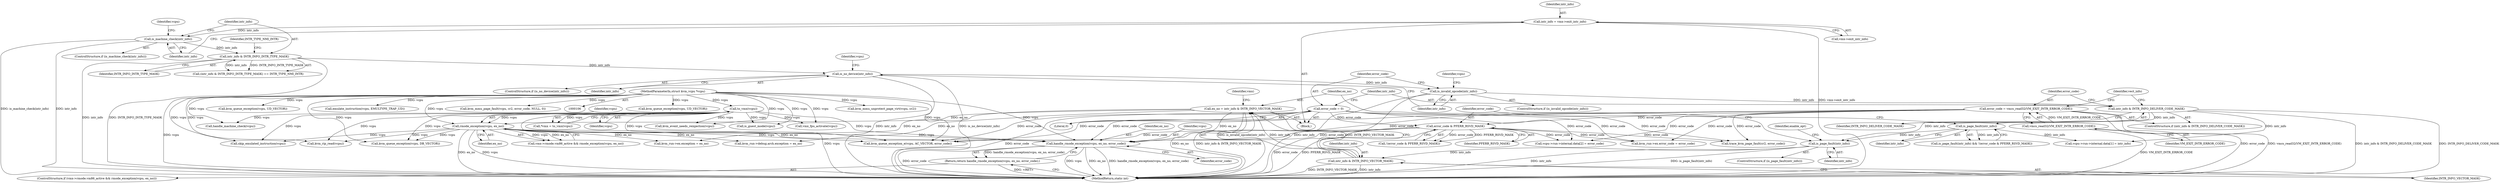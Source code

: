 digraph "0_linux_ef85b67385436ddc1998f45f1d6a210f935b3388@pointer" {
"1000314" [label="(Call,handle_rmode_exception(vcpu, ex_no, error_code))"];
"1000310" [label="(Call,rmode_exception(vcpu, ex_no))"];
"1000112" [label="(Call,to_vmx(vcpu))"];
"1000107" [label="(MethodParameterIn,struct kvm_vcpu *vcpu)"];
"1000298" [label="(Call,ex_no = intr_info & INTR_INFO_VECTOR_MASK)"];
"1000300" [label="(Call,intr_info & INTR_INFO_VECTOR_MASK)"];
"1000273" [label="(Call,is_page_fault(intr_info))"];
"1000205" [label="(Call,is_page_fault(intr_info))"];
"1000191" [label="(Call,intr_info & INTR_INFO_DELIVER_CODE_MASK)"];
"1000161" [label="(Call,is_invalid_opcode(intr_info))"];
"1000153" [label="(Call,is_no_device(intr_info))"];
"1000146" [label="(Call,intr_info & INTR_INFO_INTR_TYPE_MASK)"];
"1000139" [label="(Call,is_machine_check(intr_info))"];
"1000133" [label="(Call,intr_info = vmx->exit_intr_info)"];
"1000187" [label="(Call,error_code = 0)"];
"1000208" [label="(Call,error_code & PFERR_RSVD_MASK)"];
"1000194" [label="(Call,error_code = vmcs_read32(VM_EXIT_INTR_ERROR_CODE))"];
"1000196" [label="(Call,vmcs_read32(VM_EXIT_INTR_ERROR_CODE))"];
"1000313" [label="(Return,return handle_rmode_exception(vcpu, ex_no, error_code);)"];
"1000457" [label="(MethodReturn,static int)"];
"1000205" [label="(Call,is_page_fault(intr_info))"];
"1000142" [label="(Call,handle_machine_check(vcpu))"];
"1000148" [label="(Identifier,INTR_INFO_INTR_TYPE_MASK)"];
"1000195" [label="(Identifier,error_code)"];
"1000316" [label="(Identifier,ex_no)"];
"1000315" [label="(Identifier,vcpu)"];
"1000440" [label="(Call,kvm_run->ex.exception = ex_no)"];
"1000110" [label="(Call,*vmx = to_vmx(vcpu))"];
"1000307" [label="(Identifier,vmx)"];
"1000108" [label="(Block,)"];
"1000152" [label="(ControlStructure,if (is_no_device(intr_info)))"];
"1000317" [label="(Identifier,error_code)"];
"1000259" [label="(Call,vcpu->run->internal.data[2] = error_code)"];
"1000161" [label="(Call,is_invalid_opcode(intr_info))"];
"1000410" [label="(Call,kvm_rip_read(vcpu))"];
"1000272" [label="(ControlStructure,if (is_page_fault(intr_info)))"];
"1000204" [label="(Call,is_page_fault(intr_info) && !(error_code & PFERR_RSVD_MASK))"];
"1000107" [label="(MethodParameterIn,struct kvm_vcpu *vcpu)"];
"1000248" [label="(Call,vcpu->run->internal.data[1] = intr_info)"];
"1000207" [label="(Call,!(error_code & PFERR_RSVD_MASK))"];
"1000273" [label="(Call,is_page_fault(intr_info))"];
"1000191" [label="(Call,intr_info & INTR_INFO_DELIVER_CODE_MASK)"];
"1000147" [label="(Identifier,intr_info)"];
"1000157" [label="(Identifier,vcpu)"];
"1000300" [label="(Call,intr_info & INTR_INFO_VECTOR_MASK)"];
"1000154" [label="(Identifier,intr_info)"];
"1000447" [label="(Call,kvm_run->ex.error_code = error_code)"];
"1000190" [label="(ControlStructure,if (intr_info & INTR_INFO_DELIVER_CODE_MASK))"];
"1000193" [label="(Identifier,INTR_INFO_DELIVER_CODE_MASK)"];
"1000182" [label="(Call,kvm_queue_exception(vcpu, UD_VECTOR))"];
"1000113" [label="(Identifier,vcpu)"];
"1000139" [label="(Call,is_machine_check(intr_info))"];
"1000366" [label="(Call,kvm_queue_exception(vcpu, DB_VECTOR))"];
"1000162" [label="(Identifier,intr_info)"];
"1000187" [label="(Call,error_code = 0)"];
"1000299" [label="(Identifier,ex_no)"];
"1000288" [label="(Call,kvm_mmu_unprotect_page_virt(vcpu, cr2))"];
"1000153" [label="(Call,is_no_device(intr_info))"];
"1000160" [label="(ControlStructure,if (is_invalid_opcode(intr_info)))"];
"1000165" [label="(Call,is_guest_mode(vcpu))"];
"1000146" [label="(Call,intr_info & INTR_INFO_INTR_TYPE_MASK)"];
"1000194" [label="(Call,error_code = vmcs_read32(VM_EXIT_INTR_ERROR_CODE))"];
"1000314" [label="(Call,handle_rmode_exception(vcpu, ex_no, error_code))"];
"1000188" [label="(Identifier,error_code)"];
"1000197" [label="(Identifier,VM_EXIT_INTR_ERROR_CODE)"];
"1000168" [label="(Call,kvm_queue_exception(vcpu, UD_VECTOR))"];
"1000274" [label="(Identifier,intr_info)"];
"1000301" [label="(Identifier,intr_info)"];
"1000298" [label="(Call,ex_no = intr_info & INTR_INFO_VECTOR_MASK)"];
"1000322" [label="(Call,kvm_queue_exception_e(vcpu, AC_VECTOR, error_code))"];
"1000206" [label="(Identifier,intr_info)"];
"1000277" [label="(Identifier,enable_ept)"];
"1000192" [label="(Identifier,intr_info)"];
"1000140" [label="(Identifier,intr_info)"];
"1000209" [label="(Identifier,error_code)"];
"1000145" [label="(Call,(intr_info & INTR_INFO_INTR_TYPE_MASK) == INTR_TYPE_NMI_INTR)"];
"1000424" [label="(Call,kvm_run->debug.arch.exception = ex_no)"];
"1000286" [label="(Call,kvm_event_needs_reinjection(vcpu))"];
"1000210" [label="(Identifier,PFERR_RSVD_MASK)"];
"1000312" [label="(Identifier,ex_no)"];
"1000135" [label="(Call,vmx->exit_intr_info)"];
"1000201" [label="(Identifier,vect_info)"];
"1000282" [label="(Call,trace_kvm_page_fault(cr2, error_code))"];
"1000189" [label="(Literal,0)"];
"1000138" [label="(ControlStructure,if (is_machine_check(intr_info)))"];
"1000112" [label="(Call,to_vmx(vcpu))"];
"1000175" [label="(Call,emulate_instruction(vcpu, EMULTYPE_TRAP_UD))"];
"1000208" [label="(Call,error_code & PFERR_RSVD_MASK)"];
"1000149" [label="(Identifier,INTR_TYPE_NMI_INTR)"];
"1000196" [label="(Call,vmcs_read32(VM_EXIT_INTR_ERROR_CODE))"];
"1000302" [label="(Identifier,INTR_INFO_VECTOR_MASK)"];
"1000364" [label="(Call,skip_emulated_instruction(vcpu))"];
"1000311" [label="(Identifier,vcpu)"];
"1000166" [label="(Identifier,vcpu)"];
"1000313" [label="(Return,return handle_rmode_exception(vcpu, ex_no, error_code);)"];
"1000143" [label="(Identifier,vcpu)"];
"1000292" [label="(Call,kvm_mmu_page_fault(vcpu, cr2, error_code, NULL, 0))"];
"1000310" [label="(Call,rmode_exception(vcpu, ex_no))"];
"1000156" [label="(Call,vmx_fpu_activate(vcpu))"];
"1000304" [label="(Call,vmx->rmode.vm86_active && rmode_exception(vcpu, ex_no))"];
"1000303" [label="(ControlStructure,if (vmx->rmode.vm86_active && rmode_exception(vcpu, ex_no)))"];
"1000133" [label="(Call,intr_info = vmx->exit_intr_info)"];
"1000134" [label="(Identifier,intr_info)"];
"1000314" -> "1000313"  [label="AST: "];
"1000314" -> "1000317"  [label="CFG: "];
"1000315" -> "1000314"  [label="AST: "];
"1000316" -> "1000314"  [label="AST: "];
"1000317" -> "1000314"  [label="AST: "];
"1000313" -> "1000314"  [label="CFG: "];
"1000314" -> "1000457"  [label="DDG: vcpu"];
"1000314" -> "1000457"  [label="DDG: ex_no"];
"1000314" -> "1000457"  [label="DDG: handle_rmode_exception(vcpu, ex_no, error_code)"];
"1000314" -> "1000457"  [label="DDG: error_code"];
"1000314" -> "1000313"  [label="DDG: handle_rmode_exception(vcpu, ex_no, error_code)"];
"1000310" -> "1000314"  [label="DDG: vcpu"];
"1000310" -> "1000314"  [label="DDG: ex_no"];
"1000112" -> "1000314"  [label="DDG: vcpu"];
"1000107" -> "1000314"  [label="DDG: vcpu"];
"1000298" -> "1000314"  [label="DDG: ex_no"];
"1000187" -> "1000314"  [label="DDG: error_code"];
"1000208" -> "1000314"  [label="DDG: error_code"];
"1000194" -> "1000314"  [label="DDG: error_code"];
"1000310" -> "1000304"  [label="AST: "];
"1000310" -> "1000312"  [label="CFG: "];
"1000311" -> "1000310"  [label="AST: "];
"1000312" -> "1000310"  [label="AST: "];
"1000304" -> "1000310"  [label="CFG: "];
"1000310" -> "1000457"  [label="DDG: ex_no"];
"1000310" -> "1000457"  [label="DDG: vcpu"];
"1000310" -> "1000304"  [label="DDG: vcpu"];
"1000310" -> "1000304"  [label="DDG: ex_no"];
"1000112" -> "1000310"  [label="DDG: vcpu"];
"1000107" -> "1000310"  [label="DDG: vcpu"];
"1000298" -> "1000310"  [label="DDG: ex_no"];
"1000310" -> "1000322"  [label="DDG: vcpu"];
"1000310" -> "1000364"  [label="DDG: vcpu"];
"1000310" -> "1000366"  [label="DDG: vcpu"];
"1000310" -> "1000410"  [label="DDG: vcpu"];
"1000310" -> "1000424"  [label="DDG: ex_no"];
"1000310" -> "1000440"  [label="DDG: ex_no"];
"1000112" -> "1000110"  [label="AST: "];
"1000112" -> "1000113"  [label="CFG: "];
"1000113" -> "1000112"  [label="AST: "];
"1000110" -> "1000112"  [label="CFG: "];
"1000112" -> "1000457"  [label="DDG: vcpu"];
"1000112" -> "1000110"  [label="DDG: vcpu"];
"1000107" -> "1000112"  [label="DDG: vcpu"];
"1000112" -> "1000142"  [label="DDG: vcpu"];
"1000112" -> "1000156"  [label="DDG: vcpu"];
"1000112" -> "1000165"  [label="DDG: vcpu"];
"1000112" -> "1000286"  [label="DDG: vcpu"];
"1000112" -> "1000322"  [label="DDG: vcpu"];
"1000112" -> "1000364"  [label="DDG: vcpu"];
"1000112" -> "1000366"  [label="DDG: vcpu"];
"1000112" -> "1000410"  [label="DDG: vcpu"];
"1000107" -> "1000106"  [label="AST: "];
"1000107" -> "1000457"  [label="DDG: vcpu"];
"1000107" -> "1000142"  [label="DDG: vcpu"];
"1000107" -> "1000156"  [label="DDG: vcpu"];
"1000107" -> "1000165"  [label="DDG: vcpu"];
"1000107" -> "1000168"  [label="DDG: vcpu"];
"1000107" -> "1000175"  [label="DDG: vcpu"];
"1000107" -> "1000182"  [label="DDG: vcpu"];
"1000107" -> "1000286"  [label="DDG: vcpu"];
"1000107" -> "1000288"  [label="DDG: vcpu"];
"1000107" -> "1000292"  [label="DDG: vcpu"];
"1000107" -> "1000322"  [label="DDG: vcpu"];
"1000107" -> "1000364"  [label="DDG: vcpu"];
"1000107" -> "1000366"  [label="DDG: vcpu"];
"1000107" -> "1000410"  [label="DDG: vcpu"];
"1000298" -> "1000108"  [label="AST: "];
"1000298" -> "1000300"  [label="CFG: "];
"1000299" -> "1000298"  [label="AST: "];
"1000300" -> "1000298"  [label="AST: "];
"1000307" -> "1000298"  [label="CFG: "];
"1000298" -> "1000457"  [label="DDG: ex_no"];
"1000298" -> "1000457"  [label="DDG: intr_info & INTR_INFO_VECTOR_MASK"];
"1000300" -> "1000298"  [label="DDG: intr_info"];
"1000300" -> "1000298"  [label="DDG: INTR_INFO_VECTOR_MASK"];
"1000298" -> "1000424"  [label="DDG: ex_no"];
"1000298" -> "1000440"  [label="DDG: ex_no"];
"1000300" -> "1000302"  [label="CFG: "];
"1000301" -> "1000300"  [label="AST: "];
"1000302" -> "1000300"  [label="AST: "];
"1000300" -> "1000457"  [label="DDG: intr_info"];
"1000300" -> "1000457"  [label="DDG: INTR_INFO_VECTOR_MASK"];
"1000273" -> "1000300"  [label="DDG: intr_info"];
"1000273" -> "1000272"  [label="AST: "];
"1000273" -> "1000274"  [label="CFG: "];
"1000274" -> "1000273"  [label="AST: "];
"1000277" -> "1000273"  [label="CFG: "];
"1000299" -> "1000273"  [label="CFG: "];
"1000273" -> "1000457"  [label="DDG: intr_info"];
"1000273" -> "1000457"  [label="DDG: is_page_fault(intr_info)"];
"1000205" -> "1000273"  [label="DDG: intr_info"];
"1000191" -> "1000273"  [label="DDG: intr_info"];
"1000205" -> "1000204"  [label="AST: "];
"1000205" -> "1000206"  [label="CFG: "];
"1000206" -> "1000205"  [label="AST: "];
"1000209" -> "1000205"  [label="CFG: "];
"1000204" -> "1000205"  [label="CFG: "];
"1000205" -> "1000204"  [label="DDG: intr_info"];
"1000191" -> "1000205"  [label="DDG: intr_info"];
"1000205" -> "1000248"  [label="DDG: intr_info"];
"1000191" -> "1000190"  [label="AST: "];
"1000191" -> "1000193"  [label="CFG: "];
"1000192" -> "1000191"  [label="AST: "];
"1000193" -> "1000191"  [label="AST: "];
"1000195" -> "1000191"  [label="CFG: "];
"1000201" -> "1000191"  [label="CFG: "];
"1000191" -> "1000457"  [label="DDG: intr_info & INTR_INFO_DELIVER_CODE_MASK"];
"1000191" -> "1000457"  [label="DDG: INTR_INFO_DELIVER_CODE_MASK"];
"1000161" -> "1000191"  [label="DDG: intr_info"];
"1000191" -> "1000248"  [label="DDG: intr_info"];
"1000161" -> "1000160"  [label="AST: "];
"1000161" -> "1000162"  [label="CFG: "];
"1000162" -> "1000161"  [label="AST: "];
"1000166" -> "1000161"  [label="CFG: "];
"1000188" -> "1000161"  [label="CFG: "];
"1000161" -> "1000457"  [label="DDG: intr_info"];
"1000161" -> "1000457"  [label="DDG: is_invalid_opcode(intr_info)"];
"1000153" -> "1000161"  [label="DDG: intr_info"];
"1000153" -> "1000152"  [label="AST: "];
"1000153" -> "1000154"  [label="CFG: "];
"1000154" -> "1000153"  [label="AST: "];
"1000157" -> "1000153"  [label="CFG: "];
"1000162" -> "1000153"  [label="CFG: "];
"1000153" -> "1000457"  [label="DDG: is_no_device(intr_info)"];
"1000153" -> "1000457"  [label="DDG: intr_info"];
"1000146" -> "1000153"  [label="DDG: intr_info"];
"1000146" -> "1000145"  [label="AST: "];
"1000146" -> "1000148"  [label="CFG: "];
"1000147" -> "1000146"  [label="AST: "];
"1000148" -> "1000146"  [label="AST: "];
"1000149" -> "1000146"  [label="CFG: "];
"1000146" -> "1000457"  [label="DDG: INTR_INFO_INTR_TYPE_MASK"];
"1000146" -> "1000457"  [label="DDG: intr_info"];
"1000146" -> "1000145"  [label="DDG: intr_info"];
"1000146" -> "1000145"  [label="DDG: INTR_INFO_INTR_TYPE_MASK"];
"1000139" -> "1000146"  [label="DDG: intr_info"];
"1000139" -> "1000138"  [label="AST: "];
"1000139" -> "1000140"  [label="CFG: "];
"1000140" -> "1000139"  [label="AST: "];
"1000143" -> "1000139"  [label="CFG: "];
"1000147" -> "1000139"  [label="CFG: "];
"1000139" -> "1000457"  [label="DDG: is_machine_check(intr_info)"];
"1000139" -> "1000457"  [label="DDG: intr_info"];
"1000133" -> "1000139"  [label="DDG: intr_info"];
"1000133" -> "1000108"  [label="AST: "];
"1000133" -> "1000135"  [label="CFG: "];
"1000134" -> "1000133"  [label="AST: "];
"1000135" -> "1000133"  [label="AST: "];
"1000140" -> "1000133"  [label="CFG: "];
"1000133" -> "1000457"  [label="DDG: vmx->exit_intr_info"];
"1000187" -> "1000108"  [label="AST: "];
"1000187" -> "1000189"  [label="CFG: "];
"1000188" -> "1000187"  [label="AST: "];
"1000189" -> "1000187"  [label="AST: "];
"1000192" -> "1000187"  [label="CFG: "];
"1000187" -> "1000457"  [label="DDG: error_code"];
"1000187" -> "1000208"  [label="DDG: error_code"];
"1000187" -> "1000259"  [label="DDG: error_code"];
"1000187" -> "1000282"  [label="DDG: error_code"];
"1000187" -> "1000322"  [label="DDG: error_code"];
"1000187" -> "1000447"  [label="DDG: error_code"];
"1000208" -> "1000207"  [label="AST: "];
"1000208" -> "1000210"  [label="CFG: "];
"1000209" -> "1000208"  [label="AST: "];
"1000210" -> "1000208"  [label="AST: "];
"1000207" -> "1000208"  [label="CFG: "];
"1000208" -> "1000457"  [label="DDG: error_code"];
"1000208" -> "1000457"  [label="DDG: PFERR_RSVD_MASK"];
"1000208" -> "1000207"  [label="DDG: error_code"];
"1000208" -> "1000207"  [label="DDG: PFERR_RSVD_MASK"];
"1000194" -> "1000208"  [label="DDG: error_code"];
"1000208" -> "1000259"  [label="DDG: error_code"];
"1000208" -> "1000282"  [label="DDG: error_code"];
"1000208" -> "1000322"  [label="DDG: error_code"];
"1000208" -> "1000447"  [label="DDG: error_code"];
"1000194" -> "1000190"  [label="AST: "];
"1000194" -> "1000196"  [label="CFG: "];
"1000195" -> "1000194"  [label="AST: "];
"1000196" -> "1000194"  [label="AST: "];
"1000201" -> "1000194"  [label="CFG: "];
"1000194" -> "1000457"  [label="DDG: error_code"];
"1000194" -> "1000457"  [label="DDG: vmcs_read32(VM_EXIT_INTR_ERROR_CODE)"];
"1000196" -> "1000194"  [label="DDG: VM_EXIT_INTR_ERROR_CODE"];
"1000194" -> "1000259"  [label="DDG: error_code"];
"1000194" -> "1000282"  [label="DDG: error_code"];
"1000194" -> "1000322"  [label="DDG: error_code"];
"1000194" -> "1000447"  [label="DDG: error_code"];
"1000196" -> "1000197"  [label="CFG: "];
"1000197" -> "1000196"  [label="AST: "];
"1000196" -> "1000457"  [label="DDG: VM_EXIT_INTR_ERROR_CODE"];
"1000313" -> "1000303"  [label="AST: "];
"1000457" -> "1000313"  [label="CFG: "];
"1000313" -> "1000457"  [label="DDG: <RET>"];
}
